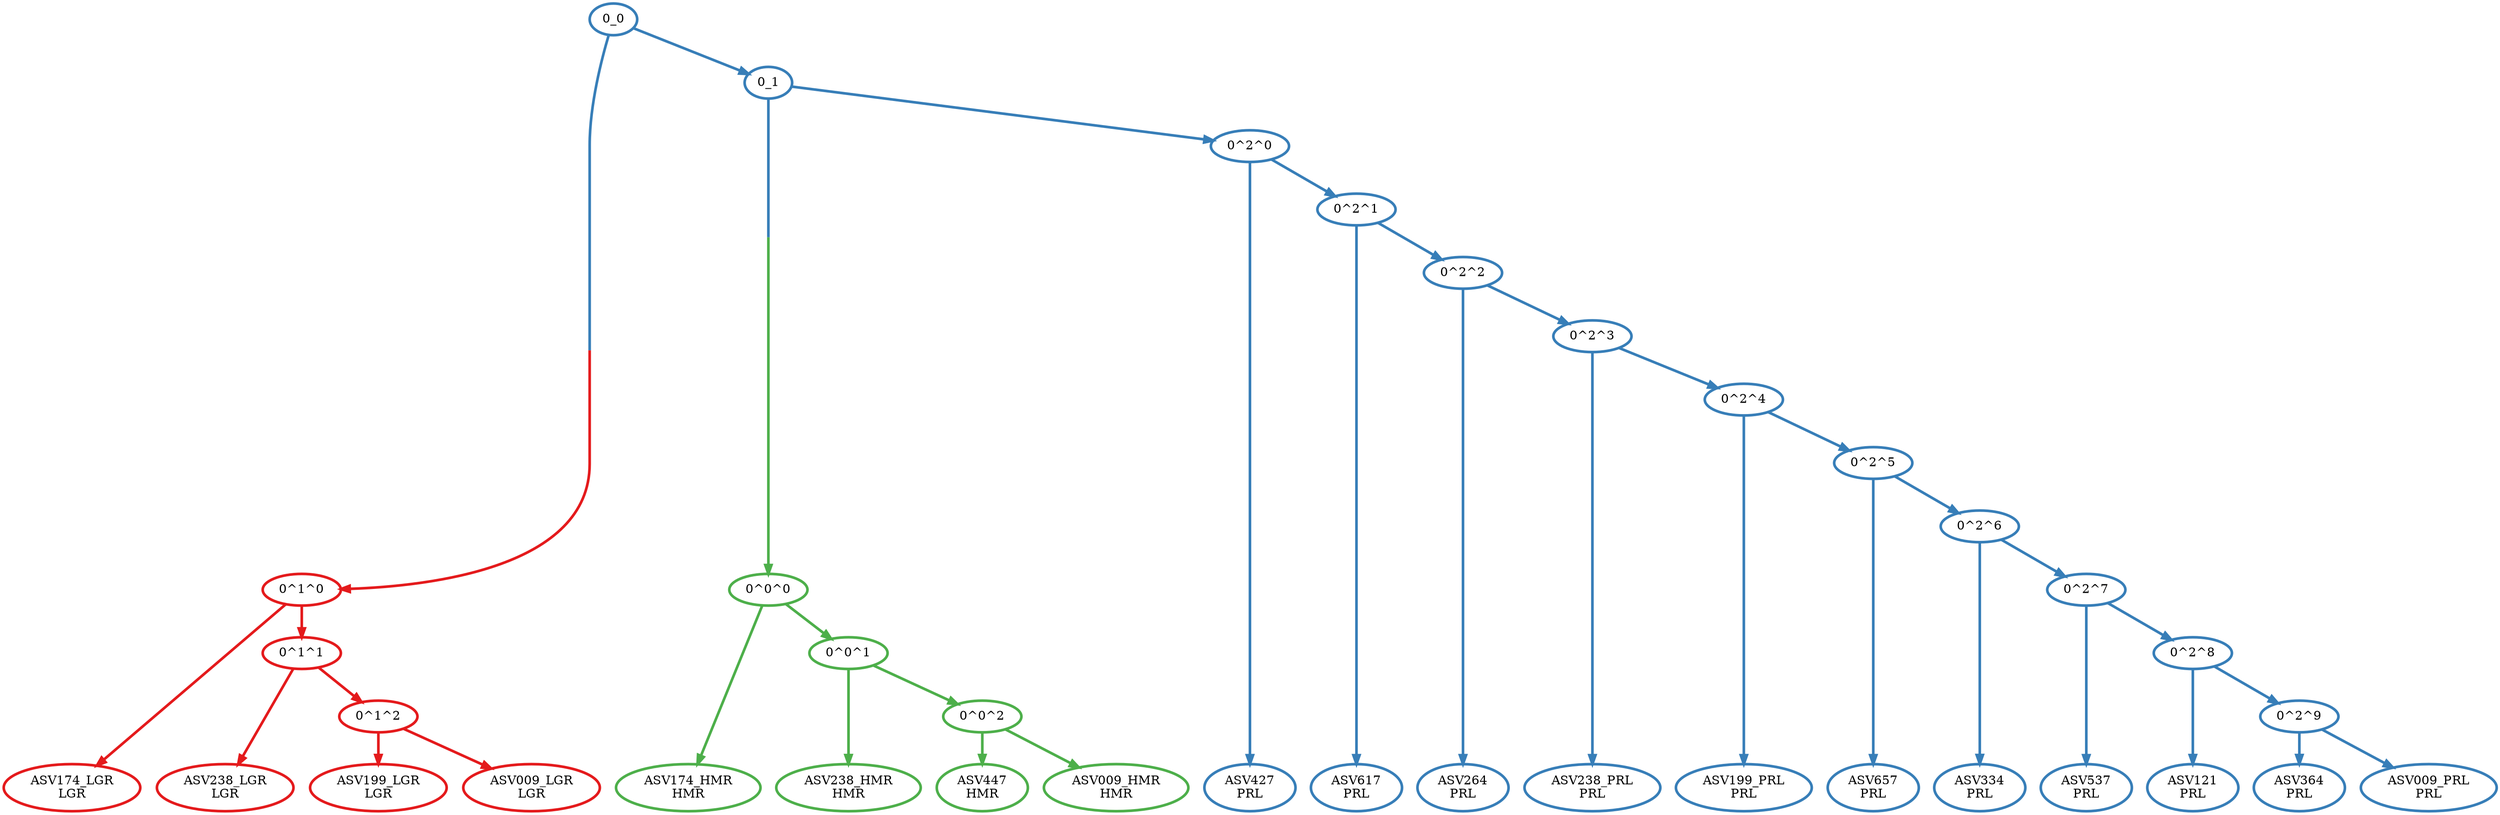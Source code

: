 digraph T {
	{
		rank=same
		36 [penwidth=3,colorscheme=set19,color=3,label="ASV447\nHMR"]
		35 [penwidth=3,colorscheme=set19,color=3,label="ASV009_HMR\nHMR"]
		33 [penwidth=3,colorscheme=set19,color=3,label="ASV238_HMR\nHMR"]
		31 [penwidth=3,colorscheme=set19,color=3,label="ASV174_HMR\nHMR"]
		29 [penwidth=3,colorscheme=set19,color=1,label="ASV199_LGR\nLGR"]
		28 [penwidth=3,colorscheme=set19,color=1,label="ASV009_LGR\nLGR"]
		26 [penwidth=3,colorscheme=set19,color=1,label="ASV238_LGR\nLGR"]
		24 [penwidth=3,colorscheme=set19,color=1,label="ASV174_LGR\nLGR"]
		22 [penwidth=3,colorscheme=set19,color=2,label="ASV364\nPRL"]
		21 [penwidth=3,colorscheme=set19,color=2,label="ASV009_PRL\nPRL"]
		19 [penwidth=3,colorscheme=set19,color=2,label="ASV121\nPRL"]
		17 [penwidth=3,colorscheme=set19,color=2,label="ASV537\nPRL"]
		15 [penwidth=3,colorscheme=set19,color=2,label="ASV334\nPRL"]
		13 [penwidth=3,colorscheme=set19,color=2,label="ASV657\nPRL"]
		11 [penwidth=3,colorscheme=set19,color=2,label="ASV199_PRL\nPRL"]
		9 [penwidth=3,colorscheme=set19,color=2,label="ASV238_PRL\nPRL"]
		7 [penwidth=3,colorscheme=set19,color=2,label="ASV264\nPRL"]
		5 [penwidth=3,colorscheme=set19,color=2,label="ASV617\nPRL"]
		3 [penwidth=3,colorscheme=set19,color=2,label="ASV427\nPRL"]
	}
	34 [penwidth=3,colorscheme=set19,color=3,label="0^0^2"]
	32 [penwidth=3,colorscheme=set19,color=3,label="0^0^1"]
	30 [penwidth=3,colorscheme=set19,color=3,label="0^0^0"]
	27 [penwidth=3,colorscheme=set19,color=1,label="0^1^2"]
	25 [penwidth=3,colorscheme=set19,color=1,label="0^1^1"]
	23 [penwidth=3,colorscheme=set19,color=1,label="0^1^0"]
	20 [penwidth=3,colorscheme=set19,color=2,label="0^2^9"]
	18 [penwidth=3,colorscheme=set19,color=2,label="0^2^8"]
	16 [penwidth=3,colorscheme=set19,color=2,label="0^2^7"]
	14 [penwidth=3,colorscheme=set19,color=2,label="0^2^6"]
	12 [penwidth=3,colorscheme=set19,color=2,label="0^2^5"]
	10 [penwidth=3,colorscheme=set19,color=2,label="0^2^4"]
	8 [penwidth=3,colorscheme=set19,color=2,label="0^2^3"]
	6 [penwidth=3,colorscheme=set19,color=2,label="0^2^2"]
	4 [penwidth=3,colorscheme=set19,color=2,label="0^2^1"]
	2 [penwidth=3,colorscheme=set19,color=2,label="0^2^0"]
	1 [penwidth=3,colorscheme=set19,color=2,label="0_1"]
	0 [penwidth=3,colorscheme=set19,color=2,label="0_0"]
	34 -> 36 [penwidth=3,colorscheme=set19,color=3]
	34 -> 35 [penwidth=3,colorscheme=set19,color=3]
	32 -> 34 [penwidth=3,colorscheme=set19,color=3]
	32 -> 33 [penwidth=3,colorscheme=set19,color=3]
	30 -> 32 [penwidth=3,colorscheme=set19,color=3]
	30 -> 31 [penwidth=3,colorscheme=set19,color=3]
	27 -> 29 [penwidth=3,colorscheme=set19,color=1]
	27 -> 28 [penwidth=3,colorscheme=set19,color=1]
	25 -> 27 [penwidth=3,colorscheme=set19,color=1]
	25 -> 26 [penwidth=3,colorscheme=set19,color=1]
	23 -> 25 [penwidth=3,colorscheme=set19,color=1]
	23 -> 24 [penwidth=3,colorscheme=set19,color=1]
	20 -> 22 [penwidth=3,colorscheme=set19,color=2]
	20 -> 21 [penwidth=3,colorscheme=set19,color=2]
	18 -> 20 [penwidth=3,colorscheme=set19,color=2]
	18 -> 19 [penwidth=3,colorscheme=set19,color=2]
	16 -> 18 [penwidth=3,colorscheme=set19,color=2]
	16 -> 17 [penwidth=3,colorscheme=set19,color=2]
	14 -> 16 [penwidth=3,colorscheme=set19,color=2]
	14 -> 15 [penwidth=3,colorscheme=set19,color=2]
	12 -> 14 [penwidth=3,colorscheme=set19,color=2]
	12 -> 13 [penwidth=3,colorscheme=set19,color=2]
	10 -> 12 [penwidth=3,colorscheme=set19,color=2]
	10 -> 11 [penwidth=3,colorscheme=set19,color=2]
	8 -> 10 [penwidth=3,colorscheme=set19,color=2]
	8 -> 9 [penwidth=3,colorscheme=set19,color=2]
	6 -> 8 [penwidth=3,colorscheme=set19,color=2]
	6 -> 7 [penwidth=3,colorscheme=set19,color=2]
	4 -> 6 [penwidth=3,colorscheme=set19,color=2]
	4 -> 5 [penwidth=3,colorscheme=set19,color=2]
	2 -> 4 [penwidth=3,colorscheme=set19,color=2]
	2 -> 3 [penwidth=3,colorscheme=set19,color=2]
	1 -> 30 [penwidth=3,colorscheme=set19,color="2;0.5:3"]
	1 -> 2 [penwidth=3,colorscheme=set19,color=2]
	0 -> 23 [penwidth=3,colorscheme=set19,color="2;0.5:1"]
	0 -> 1 [penwidth=3,colorscheme=set19,color=2]
}
